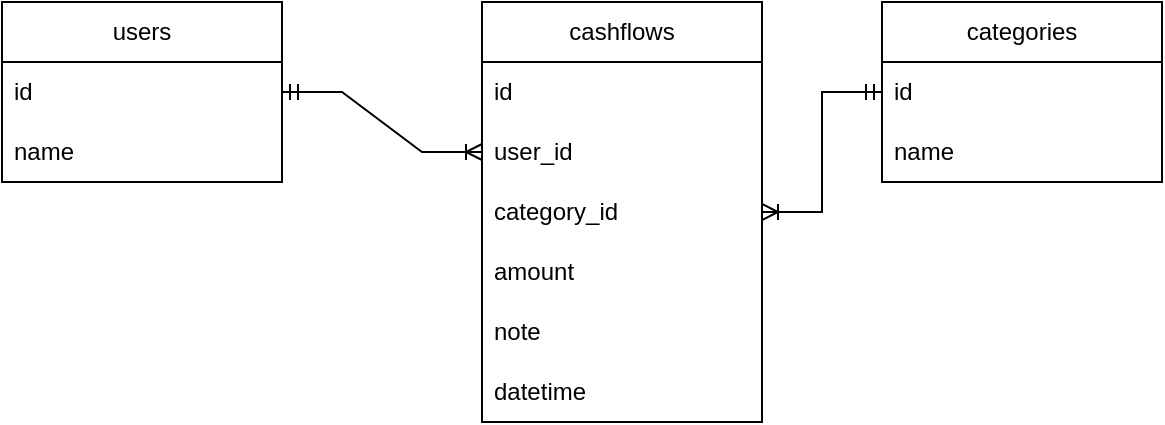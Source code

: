 <mxfile version="20.7.4" type="device" pages="2"><diagram id="2jGigi6hFb3MIJIR89FU" name="ERD"><mxGraphModel dx="1434" dy="780" grid="1" gridSize="10" guides="1" tooltips="1" connect="1" arrows="1" fold="1" page="1" pageScale="1" pageWidth="1200" pageHeight="1600" math="0" shadow="0"><root><mxCell id="0"/><mxCell id="1" parent="0"/><mxCell id="OmOYQWQylpaWZus7LQpC-1" value="users" style="swimlane;fontStyle=0;childLayout=stackLayout;horizontal=1;startSize=30;horizontalStack=0;resizeParent=1;resizeParentMax=0;resizeLast=0;collapsible=1;marginBottom=0;whiteSpace=wrap;html=1;" vertex="1" parent="1"><mxGeometry x="240" y="120" width="140" height="90" as="geometry"/></mxCell><mxCell id="OmOYQWQylpaWZus7LQpC-2" value="id" style="text;strokeColor=none;fillColor=none;align=left;verticalAlign=middle;spacingLeft=4;spacingRight=4;overflow=hidden;points=[[0,0.5],[1,0.5]];portConstraint=eastwest;rotatable=0;whiteSpace=wrap;html=1;" vertex="1" parent="OmOYQWQylpaWZus7LQpC-1"><mxGeometry y="30" width="140" height="30" as="geometry"/></mxCell><mxCell id="OmOYQWQylpaWZus7LQpC-3" value="name" style="text;strokeColor=none;fillColor=none;align=left;verticalAlign=middle;spacingLeft=4;spacingRight=4;overflow=hidden;points=[[0,0.5],[1,0.5]];portConstraint=eastwest;rotatable=0;whiteSpace=wrap;html=1;" vertex="1" parent="OmOYQWQylpaWZus7LQpC-1"><mxGeometry y="60" width="140" height="30" as="geometry"/></mxCell><mxCell id="OmOYQWQylpaWZus7LQpC-5" value="cashflows" style="swimlane;fontStyle=0;childLayout=stackLayout;horizontal=1;startSize=30;horizontalStack=0;resizeParent=1;resizeParentMax=0;resizeLast=0;collapsible=1;marginBottom=0;whiteSpace=wrap;html=1;" vertex="1" parent="1"><mxGeometry x="480" y="120" width="140" height="210" as="geometry"><mxRectangle x="540" y="110" width="90" height="30" as="alternateBounds"/></mxGeometry></mxCell><mxCell id="OmOYQWQylpaWZus7LQpC-6" value="id" style="text;strokeColor=none;fillColor=none;align=left;verticalAlign=middle;spacingLeft=4;spacingRight=4;overflow=hidden;points=[[0,0.5],[1,0.5]];portConstraint=eastwest;rotatable=0;whiteSpace=wrap;html=1;" vertex="1" parent="OmOYQWQylpaWZus7LQpC-5"><mxGeometry y="30" width="140" height="30" as="geometry"/></mxCell><mxCell id="OmOYQWQylpaWZus7LQpC-7" value="user_id" style="text;strokeColor=none;fillColor=none;align=left;verticalAlign=middle;spacingLeft=4;spacingRight=4;overflow=hidden;points=[[0,0.5],[1,0.5]];portConstraint=eastwest;rotatable=0;whiteSpace=wrap;html=1;" vertex="1" parent="OmOYQWQylpaWZus7LQpC-5"><mxGeometry y="60" width="140" height="30" as="geometry"/></mxCell><mxCell id="5YZ8uglJrOWSxuBxYlKd-6" value="category_id" style="text;strokeColor=none;fillColor=none;align=left;verticalAlign=middle;spacingLeft=4;spacingRight=4;overflow=hidden;points=[[0,0.5],[1,0.5]];portConstraint=eastwest;rotatable=0;whiteSpace=wrap;html=1;" vertex="1" parent="OmOYQWQylpaWZus7LQpC-5"><mxGeometry y="90" width="140" height="30" as="geometry"/></mxCell><mxCell id="OmOYQWQylpaWZus7LQpC-12" value="amount" style="text;strokeColor=none;fillColor=none;align=left;verticalAlign=middle;spacingLeft=4;spacingRight=4;overflow=hidden;points=[[0,0.5],[1,0.5]];portConstraint=eastwest;rotatable=0;whiteSpace=wrap;html=1;" vertex="1" parent="OmOYQWQylpaWZus7LQpC-5"><mxGeometry y="120" width="140" height="30" as="geometry"/></mxCell><mxCell id="5YZ8uglJrOWSxuBxYlKd-1" value="note" style="text;strokeColor=none;fillColor=none;align=left;verticalAlign=middle;spacingLeft=4;spacingRight=4;overflow=hidden;points=[[0,0.5],[1,0.5]];portConstraint=eastwest;rotatable=0;whiteSpace=wrap;html=1;" vertex="1" parent="OmOYQWQylpaWZus7LQpC-5"><mxGeometry y="150" width="140" height="30" as="geometry"/></mxCell><mxCell id="OmOYQWQylpaWZus7LQpC-13" value="datetime" style="text;strokeColor=none;fillColor=none;align=left;verticalAlign=middle;spacingLeft=4;spacingRight=4;overflow=hidden;points=[[0,0.5],[1,0.5]];portConstraint=eastwest;rotatable=0;whiteSpace=wrap;html=1;" vertex="1" parent="OmOYQWQylpaWZus7LQpC-5"><mxGeometry y="180" width="140" height="30" as="geometry"/></mxCell><mxCell id="5YZ8uglJrOWSxuBxYlKd-2" value="categories" style="swimlane;fontStyle=0;childLayout=stackLayout;horizontal=1;startSize=30;horizontalStack=0;resizeParent=1;resizeParentMax=0;resizeLast=0;collapsible=1;marginBottom=0;whiteSpace=wrap;html=1;" vertex="1" parent="1"><mxGeometry x="680" y="120" width="140" height="90" as="geometry"/></mxCell><mxCell id="5YZ8uglJrOWSxuBxYlKd-3" value="id" style="text;strokeColor=none;fillColor=none;align=left;verticalAlign=middle;spacingLeft=4;spacingRight=4;overflow=hidden;points=[[0,0.5],[1,0.5]];portConstraint=eastwest;rotatable=0;whiteSpace=wrap;html=1;" vertex="1" parent="5YZ8uglJrOWSxuBxYlKd-2"><mxGeometry y="30" width="140" height="30" as="geometry"/></mxCell><mxCell id="5YZ8uglJrOWSxuBxYlKd-4" value="name" style="text;strokeColor=none;fillColor=none;align=left;verticalAlign=middle;spacingLeft=4;spacingRight=4;overflow=hidden;points=[[0,0.5],[1,0.5]];portConstraint=eastwest;rotatable=0;whiteSpace=wrap;html=1;" vertex="1" parent="5YZ8uglJrOWSxuBxYlKd-2"><mxGeometry y="60" width="140" height="30" as="geometry"/></mxCell><mxCell id="5YZ8uglJrOWSxuBxYlKd-8" value="" style="edgeStyle=entityRelationEdgeStyle;fontSize=12;html=1;endArrow=ERoneToMany;startArrow=ERmandOne;rounded=0;exitX=1;exitY=0.5;exitDx=0;exitDy=0;entryX=0;entryY=0.5;entryDx=0;entryDy=0;" edge="1" parent="1" source="OmOYQWQylpaWZus7LQpC-2" target="OmOYQWQylpaWZus7LQpC-7"><mxGeometry width="100" height="100" relative="1" as="geometry"><mxPoint x="550" y="480" as="sourcePoint"/><mxPoint x="650" y="380" as="targetPoint"/></mxGeometry></mxCell><mxCell id="WT98aLzKChSIInTGCab4-1" value="" style="edgeStyle=entityRelationEdgeStyle;fontSize=12;html=1;endArrow=ERoneToMany;startArrow=ERmandOne;rounded=0;exitX=0;exitY=0.5;exitDx=0;exitDy=0;" edge="1" parent="1" source="5YZ8uglJrOWSxuBxYlKd-3" target="5YZ8uglJrOWSxuBxYlKd-6"><mxGeometry width="100" height="100" relative="1" as="geometry"><mxPoint x="550" y="450" as="sourcePoint"/><mxPoint x="650" y="350" as="targetPoint"/></mxGeometry></mxCell></root></mxGraphModel></diagram><diagram id="KdYHT1LrftsdOLS3EYC0" name="USE CASE"><mxGraphModel dx="1434" dy="780" grid="1" gridSize="10" guides="1" tooltips="1" connect="1" arrows="1" fold="1" page="1" pageScale="1" pageWidth="1200" pageHeight="1600" math="0" shadow="0"><root><mxCell id="0"/><mxCell id="1" parent="0"/><mxCell id="VxRp6CiZT8YLXnCK1bQf-1" value="" style="rounded=0;whiteSpace=wrap;html=1;" vertex="1" parent="1"><mxGeometry x="340" y="35" width="280" height="495" as="geometry"/></mxCell><mxCell id="VxRp6CiZT8YLXnCK1bQf-6" style="edgeStyle=orthogonalEdgeStyle;rounded=0;orthogonalLoop=1;jettySize=auto;html=1;entryX=0;entryY=0.5;entryDx=0;entryDy=0;" edge="1" parent="1" source="qXcRJ7ZBByoSQE1WFTu5-1" target="qXcRJ7ZBByoSQE1WFTu5-2"><mxGeometry relative="1" as="geometry"/></mxCell><mxCell id="VxRp6CiZT8YLXnCK1bQf-7" style="rounded=0;orthogonalLoop=1;jettySize=auto;html=1;entryX=0;entryY=0.5;entryDx=0;entryDy=0;" edge="1" parent="1" source="qXcRJ7ZBByoSQE1WFTu5-1" target="VxRp6CiZT8YLXnCK1bQf-2"><mxGeometry relative="1" as="geometry"/></mxCell><mxCell id="VxRp6CiZT8YLXnCK1bQf-8" style="edgeStyle=none;rounded=0;orthogonalLoop=1;jettySize=auto;html=1;entryX=0;entryY=0.5;entryDx=0;entryDy=0;" edge="1" parent="1" source="qXcRJ7ZBByoSQE1WFTu5-1" target="VxRp6CiZT8YLXnCK1bQf-3"><mxGeometry relative="1" as="geometry"/></mxCell><mxCell id="VxRp6CiZT8YLXnCK1bQf-9" style="edgeStyle=none;rounded=0;orthogonalLoop=1;jettySize=auto;html=1;entryX=0;entryY=0.5;entryDx=0;entryDy=0;" edge="1" parent="1" source="qXcRJ7ZBByoSQE1WFTu5-1" target="qXcRJ7ZBByoSQE1WFTu5-4"><mxGeometry relative="1" as="geometry"/></mxCell><mxCell id="qXcRJ7ZBByoSQE1WFTu5-1" value="USER" style="shape=umlActor;verticalLabelPosition=bottom;verticalAlign=top;html=1;outlineConnect=0;" vertex="1" parent="1"><mxGeometry x="200" y="70" width="30" height="60" as="geometry"/></mxCell><mxCell id="qXcRJ7ZBByoSQE1WFTu5-2" value="ADD EXPENSE" style="ellipse;whiteSpace=wrap;html=1;" vertex="1" parent="1"><mxGeometry x="420" y="60" width="120" height="80" as="geometry"/></mxCell><mxCell id="qXcRJ7ZBByoSQE1WFTu5-4" value="VIEW REPORT" style="ellipse;whiteSpace=wrap;html=1;" vertex="1" parent="1"><mxGeometry x="420" y="390" width="120" height="80" as="geometry"/></mxCell><mxCell id="VxRp6CiZT8YLXnCK1bQf-2" value="UPDATE EXPENSE" style="ellipse;whiteSpace=wrap;html=1;" vertex="1" parent="1"><mxGeometry x="420" y="170" width="120" height="80" as="geometry"/></mxCell><mxCell id="VxRp6CiZT8YLXnCK1bQf-3" value="DELETE EXPENSE" style="ellipse;whiteSpace=wrap;html=1;" vertex="1" parent="1"><mxGeometry x="420" y="280" width="120" height="80" as="geometry"/></mxCell></root></mxGraphModel></diagram></mxfile>